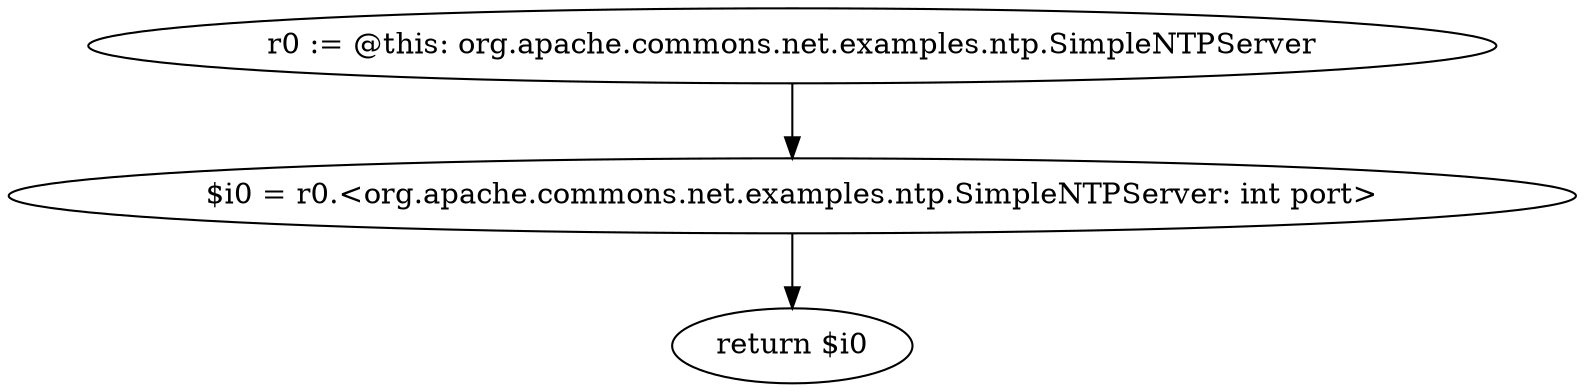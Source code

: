 digraph "unitGraph" {
    "r0 := @this: org.apache.commons.net.examples.ntp.SimpleNTPServer"
    "$i0 = r0.<org.apache.commons.net.examples.ntp.SimpleNTPServer: int port>"
    "return $i0"
    "r0 := @this: org.apache.commons.net.examples.ntp.SimpleNTPServer"->"$i0 = r0.<org.apache.commons.net.examples.ntp.SimpleNTPServer: int port>";
    "$i0 = r0.<org.apache.commons.net.examples.ntp.SimpleNTPServer: int port>"->"return $i0";
}
